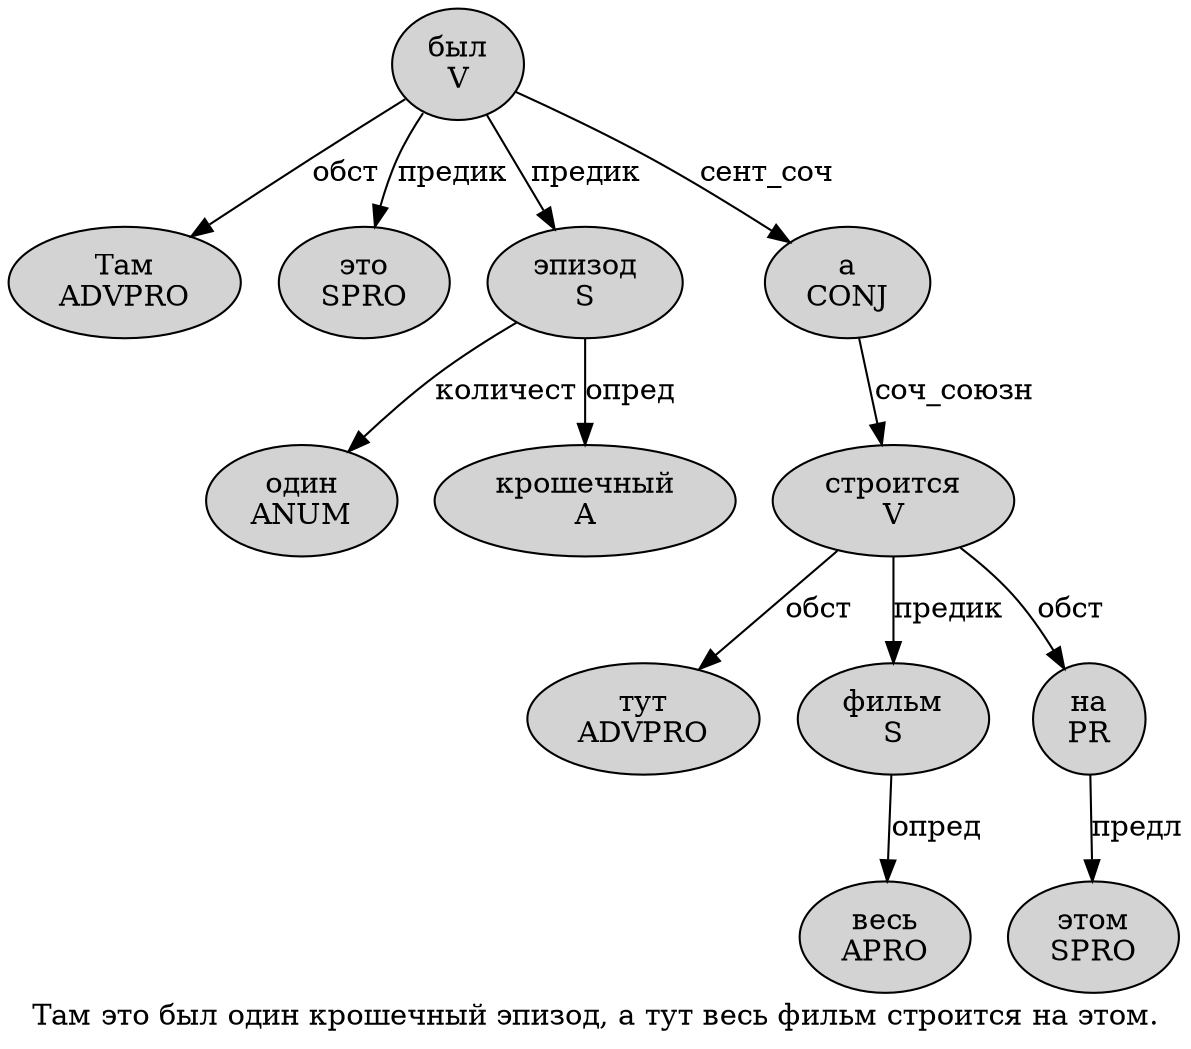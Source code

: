 digraph SENTENCE_1094 {
	graph [label="Там это был один крошечный эпизод, а тут весь фильм строится на этом."]
	node [style=filled]
		0 [label="Там
ADVPRO" color="" fillcolor=lightgray penwidth=1 shape=ellipse]
		1 [label="это
SPRO" color="" fillcolor=lightgray penwidth=1 shape=ellipse]
		2 [label="был
V" color="" fillcolor=lightgray penwidth=1 shape=ellipse]
		3 [label="один
ANUM" color="" fillcolor=lightgray penwidth=1 shape=ellipse]
		4 [label="крошечный
A" color="" fillcolor=lightgray penwidth=1 shape=ellipse]
		5 [label="эпизод
S" color="" fillcolor=lightgray penwidth=1 shape=ellipse]
		7 [label="а
CONJ" color="" fillcolor=lightgray penwidth=1 shape=ellipse]
		8 [label="тут
ADVPRO" color="" fillcolor=lightgray penwidth=1 shape=ellipse]
		9 [label="весь
APRO" color="" fillcolor=lightgray penwidth=1 shape=ellipse]
		10 [label="фильм
S" color="" fillcolor=lightgray penwidth=1 shape=ellipse]
		11 [label="строится
V" color="" fillcolor=lightgray penwidth=1 shape=ellipse]
		12 [label="на
PR" color="" fillcolor=lightgray penwidth=1 shape=ellipse]
		13 [label="этом
SPRO" color="" fillcolor=lightgray penwidth=1 shape=ellipse]
			7 -> 11 [label="соч_союзн"]
			10 -> 9 [label="опред"]
			11 -> 8 [label="обст"]
			11 -> 10 [label="предик"]
			11 -> 12 [label="обст"]
			2 -> 0 [label="обст"]
			2 -> 1 [label="предик"]
			2 -> 5 [label="предик"]
			2 -> 7 [label="сент_соч"]
			5 -> 3 [label="количест"]
			5 -> 4 [label="опред"]
			12 -> 13 [label="предл"]
}